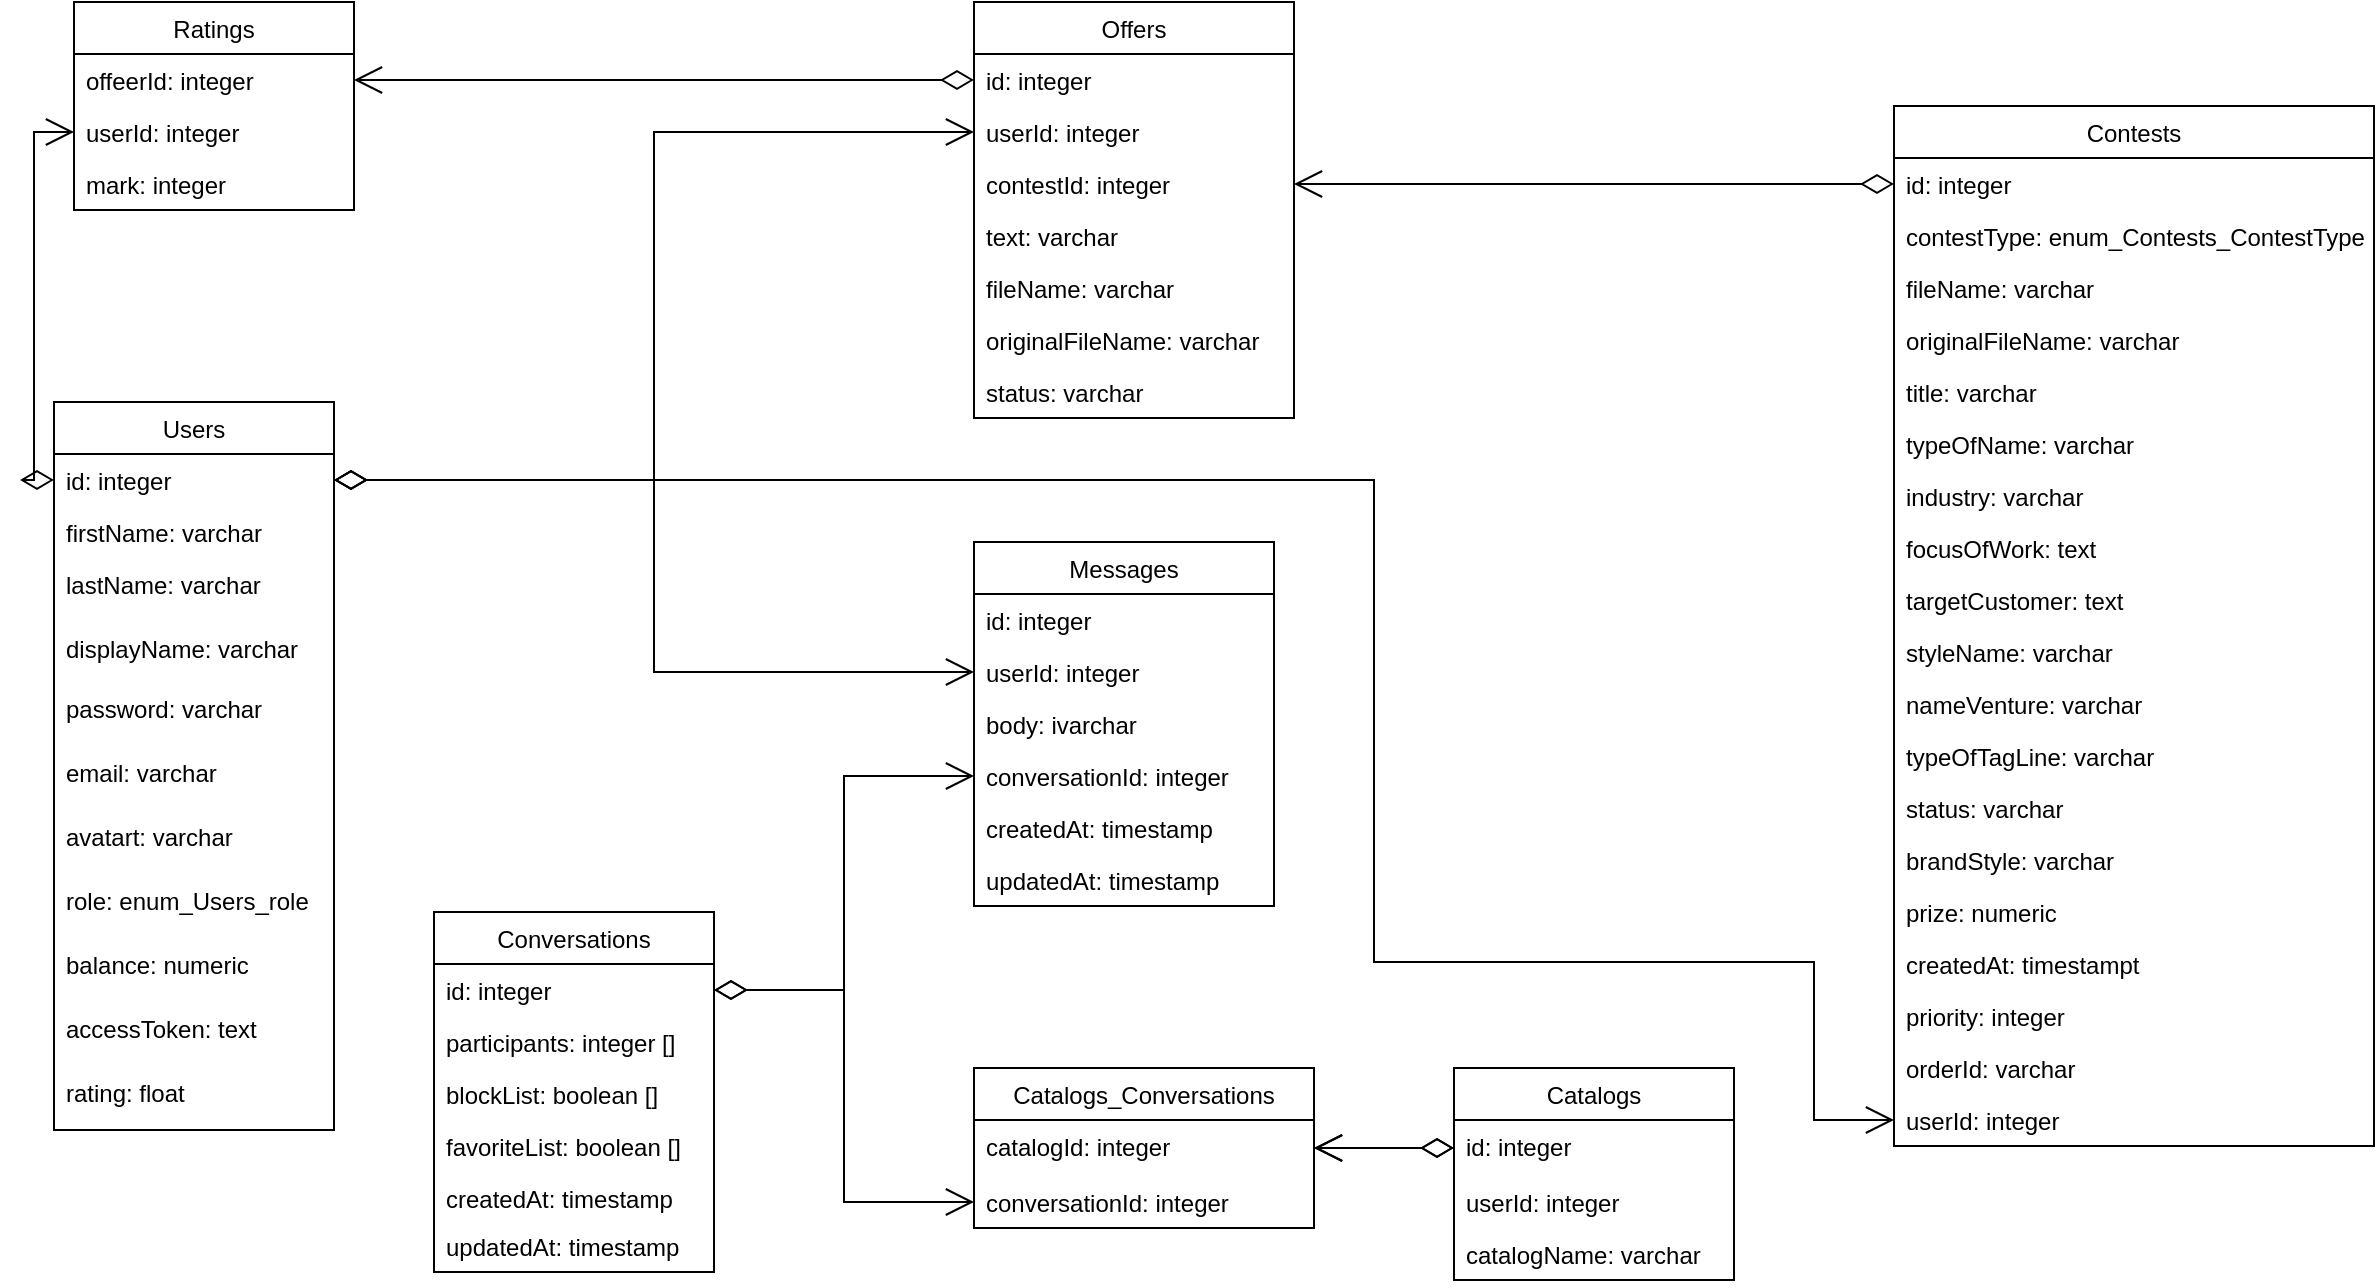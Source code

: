 <mxfile version="15.4.1" type="device"><diagram id="WDV9yrQDfXDkchj3plU-" name="Page-1"><mxGraphModel dx="1146" dy="722" grid="1" gridSize="10" guides="1" tooltips="1" connect="1" arrows="1" fold="1" page="1" pageScale="1" pageWidth="827" pageHeight="1169" math="0" shadow="0"><root><mxCell id="0"/><mxCell id="1" parent="0"/><mxCell id="TUHTA5lcSLK-DvAYN4yp-1" value="Users" style="swimlane;fontStyle=0;childLayout=stackLayout;horizontal=1;startSize=26;fillColor=none;horizontalStack=0;resizeParent=1;resizeParentMax=0;resizeLast=0;collapsible=1;marginBottom=0;" vertex="1" parent="1"><mxGeometry x="40" y="240" width="140" height="364" as="geometry"/></mxCell><mxCell id="TUHTA5lcSLK-DvAYN4yp-2" value="id: integer" style="text;strokeColor=none;fillColor=none;align=left;verticalAlign=top;spacingLeft=4;spacingRight=4;overflow=hidden;rotatable=0;points=[[0,0.5],[1,0.5]];portConstraint=eastwest;" vertex="1" parent="TUHTA5lcSLK-DvAYN4yp-1"><mxGeometry y="26" width="140" height="26" as="geometry"/></mxCell><mxCell id="TUHTA5lcSLK-DvAYN4yp-3" value="firstName: varchar" style="text;strokeColor=none;fillColor=none;align=left;verticalAlign=top;spacingLeft=4;spacingRight=4;overflow=hidden;rotatable=0;points=[[0,0.5],[1,0.5]];portConstraint=eastwest;" vertex="1" parent="TUHTA5lcSLK-DvAYN4yp-1"><mxGeometry y="52" width="140" height="26" as="geometry"/></mxCell><mxCell id="TUHTA5lcSLK-DvAYN4yp-4" value="lastName: varchar" style="text;strokeColor=none;fillColor=none;align=left;verticalAlign=top;spacingLeft=4;spacingRight=4;overflow=hidden;rotatable=0;points=[[0,0.5],[1,0.5]];portConstraint=eastwest;" vertex="1" parent="TUHTA5lcSLK-DvAYN4yp-1"><mxGeometry y="78" width="140" height="32" as="geometry"/></mxCell><mxCell id="TUHTA5lcSLK-DvAYN4yp-6" value="displayName: varchar" style="text;strokeColor=none;fillColor=none;align=left;verticalAlign=top;spacingLeft=4;spacingRight=4;overflow=hidden;rotatable=0;points=[[0,0.5],[1,0.5]];portConstraint=eastwest;" vertex="1" parent="TUHTA5lcSLK-DvAYN4yp-1"><mxGeometry y="110" width="140" height="30" as="geometry"/></mxCell><mxCell id="TUHTA5lcSLK-DvAYN4yp-5" value="password: varchar" style="text;strokeColor=none;fillColor=none;align=left;verticalAlign=top;spacingLeft=4;spacingRight=4;overflow=hidden;rotatable=0;points=[[0,0.5],[1,0.5]];portConstraint=eastwest;" vertex="1" parent="TUHTA5lcSLK-DvAYN4yp-1"><mxGeometry y="140" width="140" height="32" as="geometry"/></mxCell><mxCell id="TUHTA5lcSLK-DvAYN4yp-7" value="email: varchar" style="text;strokeColor=none;fillColor=none;align=left;verticalAlign=top;spacingLeft=4;spacingRight=4;overflow=hidden;rotatable=0;points=[[0,0.5],[1,0.5]];portConstraint=eastwest;" vertex="1" parent="TUHTA5lcSLK-DvAYN4yp-1"><mxGeometry y="172" width="140" height="32" as="geometry"/></mxCell><mxCell id="TUHTA5lcSLK-DvAYN4yp-8" value="avatart: varchar" style="text;strokeColor=none;fillColor=none;align=left;verticalAlign=top;spacingLeft=4;spacingRight=4;overflow=hidden;rotatable=0;points=[[0,0.5],[1,0.5]];portConstraint=eastwest;" vertex="1" parent="TUHTA5lcSLK-DvAYN4yp-1"><mxGeometry y="204" width="140" height="32" as="geometry"/></mxCell><mxCell id="TUHTA5lcSLK-DvAYN4yp-9" value="role: enum_Users_role" style="text;strokeColor=none;fillColor=none;align=left;verticalAlign=top;spacingLeft=4;spacingRight=4;overflow=hidden;rotatable=0;points=[[0,0.5],[1,0.5]];portConstraint=eastwest;" vertex="1" parent="TUHTA5lcSLK-DvAYN4yp-1"><mxGeometry y="236" width="140" height="32" as="geometry"/></mxCell><mxCell id="TUHTA5lcSLK-DvAYN4yp-10" value="balance: numeric" style="text;strokeColor=none;fillColor=none;align=left;verticalAlign=top;spacingLeft=4;spacingRight=4;overflow=hidden;rotatable=0;points=[[0,0.5],[1,0.5]];portConstraint=eastwest;" vertex="1" parent="TUHTA5lcSLK-DvAYN4yp-1"><mxGeometry y="268" width="140" height="32" as="geometry"/></mxCell><mxCell id="TUHTA5lcSLK-DvAYN4yp-11" value="accessToken: text" style="text;strokeColor=none;fillColor=none;align=left;verticalAlign=top;spacingLeft=4;spacingRight=4;overflow=hidden;rotatable=0;points=[[0,0.5],[1,0.5]];portConstraint=eastwest;" vertex="1" parent="TUHTA5lcSLK-DvAYN4yp-1"><mxGeometry y="300" width="140" height="32" as="geometry"/></mxCell><mxCell id="TUHTA5lcSLK-DvAYN4yp-12" value="rating: float" style="text;strokeColor=none;fillColor=none;align=left;verticalAlign=top;spacingLeft=4;spacingRight=4;overflow=hidden;rotatable=0;points=[[0,0.5],[1,0.5]];portConstraint=eastwest;" vertex="1" parent="TUHTA5lcSLK-DvAYN4yp-1"><mxGeometry y="332" width="140" height="32" as="geometry"/></mxCell><mxCell id="TUHTA5lcSLK-DvAYN4yp-27" value="Contests" style="swimlane;fontStyle=0;childLayout=stackLayout;horizontal=1;startSize=26;fillColor=none;horizontalStack=0;resizeParent=1;resizeParentMax=0;resizeLast=0;collapsible=1;marginBottom=0;" vertex="1" parent="1"><mxGeometry x="960" y="92" width="240" height="520" as="geometry"/></mxCell><mxCell id="TUHTA5lcSLK-DvAYN4yp-28" value="id: integer" style="text;strokeColor=none;fillColor=none;align=left;verticalAlign=top;spacingLeft=4;spacingRight=4;overflow=hidden;rotatable=0;points=[[0,0.5],[1,0.5]];portConstraint=eastwest;" vertex="1" parent="TUHTA5lcSLK-DvAYN4yp-27"><mxGeometry y="26" width="240" height="26" as="geometry"/></mxCell><mxCell id="TUHTA5lcSLK-DvAYN4yp-29" value="contestType: enum_Contests_ContestType" style="text;strokeColor=none;fillColor=none;align=left;verticalAlign=top;spacingLeft=4;spacingRight=4;overflow=hidden;rotatable=0;points=[[0,0.5],[1,0.5]];portConstraint=eastwest;" vertex="1" parent="TUHTA5lcSLK-DvAYN4yp-27"><mxGeometry y="52" width="240" height="26" as="geometry"/></mxCell><mxCell id="TUHTA5lcSLK-DvAYN4yp-30" value="fileName: varchar" style="text;strokeColor=none;fillColor=none;align=left;verticalAlign=top;spacingLeft=4;spacingRight=4;overflow=hidden;rotatable=0;points=[[0,0.5],[1,0.5]];portConstraint=eastwest;" vertex="1" parent="TUHTA5lcSLK-DvAYN4yp-27"><mxGeometry y="78" width="240" height="26" as="geometry"/></mxCell><mxCell id="TUHTA5lcSLK-DvAYN4yp-31" value="originalFileName: varchar" style="text;strokeColor=none;fillColor=none;align=left;verticalAlign=top;spacingLeft=4;spacingRight=4;overflow=hidden;rotatable=0;points=[[0,0.5],[1,0.5]];portConstraint=eastwest;" vertex="1" parent="TUHTA5lcSLK-DvAYN4yp-27"><mxGeometry y="104" width="240" height="26" as="geometry"/></mxCell><mxCell id="TUHTA5lcSLK-DvAYN4yp-32" value="title: varchar" style="text;strokeColor=none;fillColor=none;align=left;verticalAlign=top;spacingLeft=4;spacingRight=4;overflow=hidden;rotatable=0;points=[[0,0.5],[1,0.5]];portConstraint=eastwest;" vertex="1" parent="TUHTA5lcSLK-DvAYN4yp-27"><mxGeometry y="130" width="240" height="26" as="geometry"/></mxCell><mxCell id="TUHTA5lcSLK-DvAYN4yp-33" value="typeOfName: varchar" style="text;strokeColor=none;fillColor=none;align=left;verticalAlign=top;spacingLeft=4;spacingRight=4;overflow=hidden;rotatable=0;points=[[0,0.5],[1,0.5]];portConstraint=eastwest;" vertex="1" parent="TUHTA5lcSLK-DvAYN4yp-27"><mxGeometry y="156" width="240" height="26" as="geometry"/></mxCell><mxCell id="TUHTA5lcSLK-DvAYN4yp-34" value="industry: varchar" style="text;strokeColor=none;fillColor=none;align=left;verticalAlign=top;spacingLeft=4;spacingRight=4;overflow=hidden;rotatable=0;points=[[0,0.5],[1,0.5]];portConstraint=eastwest;" vertex="1" parent="TUHTA5lcSLK-DvAYN4yp-27"><mxGeometry y="182" width="240" height="26" as="geometry"/></mxCell><mxCell id="TUHTA5lcSLK-DvAYN4yp-35" value="focusOfWork: text" style="text;strokeColor=none;fillColor=none;align=left;verticalAlign=top;spacingLeft=4;spacingRight=4;overflow=hidden;rotatable=0;points=[[0,0.5],[1,0.5]];portConstraint=eastwest;" vertex="1" parent="TUHTA5lcSLK-DvAYN4yp-27"><mxGeometry y="208" width="240" height="26" as="geometry"/></mxCell><mxCell id="TUHTA5lcSLK-DvAYN4yp-36" value="targetCustomer: text" style="text;strokeColor=none;fillColor=none;align=left;verticalAlign=top;spacingLeft=4;spacingRight=4;overflow=hidden;rotatable=0;points=[[0,0.5],[1,0.5]];portConstraint=eastwest;" vertex="1" parent="TUHTA5lcSLK-DvAYN4yp-27"><mxGeometry y="234" width="240" height="26" as="geometry"/></mxCell><mxCell id="TUHTA5lcSLK-DvAYN4yp-37" value="styleName: varchar" style="text;strokeColor=none;fillColor=none;align=left;verticalAlign=top;spacingLeft=4;spacingRight=4;overflow=hidden;rotatable=0;points=[[0,0.5],[1,0.5]];portConstraint=eastwest;" vertex="1" parent="TUHTA5lcSLK-DvAYN4yp-27"><mxGeometry y="260" width="240" height="26" as="geometry"/></mxCell><mxCell id="TUHTA5lcSLK-DvAYN4yp-38" value="nameVenture: varchar" style="text;strokeColor=none;fillColor=none;align=left;verticalAlign=top;spacingLeft=4;spacingRight=4;overflow=hidden;rotatable=0;points=[[0,0.5],[1,0.5]];portConstraint=eastwest;" vertex="1" parent="TUHTA5lcSLK-DvAYN4yp-27"><mxGeometry y="286" width="240" height="26" as="geometry"/></mxCell><mxCell id="TUHTA5lcSLK-DvAYN4yp-39" value="typeOfTagLine: varchar" style="text;strokeColor=none;fillColor=none;align=left;verticalAlign=top;spacingLeft=4;spacingRight=4;overflow=hidden;rotatable=0;points=[[0,0.5],[1,0.5]];portConstraint=eastwest;" vertex="1" parent="TUHTA5lcSLK-DvAYN4yp-27"><mxGeometry y="312" width="240" height="26" as="geometry"/></mxCell><mxCell id="TUHTA5lcSLK-DvAYN4yp-40" value="status: varchar" style="text;strokeColor=none;fillColor=none;align=left;verticalAlign=top;spacingLeft=4;spacingRight=4;overflow=hidden;rotatable=0;points=[[0,0.5],[1,0.5]];portConstraint=eastwest;" vertex="1" parent="TUHTA5lcSLK-DvAYN4yp-27"><mxGeometry y="338" width="240" height="26" as="geometry"/></mxCell><mxCell id="TUHTA5lcSLK-DvAYN4yp-41" value="brandStyle: varchar" style="text;strokeColor=none;fillColor=none;align=left;verticalAlign=top;spacingLeft=4;spacingRight=4;overflow=hidden;rotatable=0;points=[[0,0.5],[1,0.5]];portConstraint=eastwest;" vertex="1" parent="TUHTA5lcSLK-DvAYN4yp-27"><mxGeometry y="364" width="240" height="26" as="geometry"/></mxCell><mxCell id="TUHTA5lcSLK-DvAYN4yp-42" value="prize: numeric" style="text;strokeColor=none;fillColor=none;align=left;verticalAlign=top;spacingLeft=4;spacingRight=4;overflow=hidden;rotatable=0;points=[[0,0.5],[1,0.5]];portConstraint=eastwest;" vertex="1" parent="TUHTA5lcSLK-DvAYN4yp-27"><mxGeometry y="390" width="240" height="26" as="geometry"/></mxCell><mxCell id="TUHTA5lcSLK-DvAYN4yp-43" value="createdAt: timestampt" style="text;strokeColor=none;fillColor=none;align=left;verticalAlign=top;spacingLeft=4;spacingRight=4;overflow=hidden;rotatable=0;points=[[0,0.5],[1,0.5]];portConstraint=eastwest;" vertex="1" parent="TUHTA5lcSLK-DvAYN4yp-27"><mxGeometry y="416" width="240" height="26" as="geometry"/></mxCell><mxCell id="TUHTA5lcSLK-DvAYN4yp-44" value="priority: integer" style="text;strokeColor=none;fillColor=none;align=left;verticalAlign=top;spacingLeft=4;spacingRight=4;overflow=hidden;rotatable=0;points=[[0,0.5],[1,0.5]];portConstraint=eastwest;" vertex="1" parent="TUHTA5lcSLK-DvAYN4yp-27"><mxGeometry y="442" width="240" height="26" as="geometry"/></mxCell><mxCell id="TUHTA5lcSLK-DvAYN4yp-45" value="orderId: varchar" style="text;strokeColor=none;fillColor=none;align=left;verticalAlign=top;spacingLeft=4;spacingRight=4;overflow=hidden;rotatable=0;points=[[0,0.5],[1,0.5]];portConstraint=eastwest;" vertex="1" parent="TUHTA5lcSLK-DvAYN4yp-27"><mxGeometry y="468" width="240" height="26" as="geometry"/></mxCell><mxCell id="TUHTA5lcSLK-DvAYN4yp-46" value="userId: integer" style="text;strokeColor=none;fillColor=none;align=left;verticalAlign=top;spacingLeft=4;spacingRight=4;overflow=hidden;rotatable=0;points=[[0,0.5],[1,0.5]];portConstraint=eastwest;" vertex="1" parent="TUHTA5lcSLK-DvAYN4yp-27"><mxGeometry y="494" width="240" height="26" as="geometry"/></mxCell><mxCell id="TUHTA5lcSLK-DvAYN4yp-51" value="Ratings" style="swimlane;fontStyle=0;childLayout=stackLayout;horizontal=1;startSize=26;fillColor=none;horizontalStack=0;resizeParent=1;resizeParentMax=0;resizeLast=0;collapsible=1;marginBottom=0;" vertex="1" parent="1"><mxGeometry x="50" y="40" width="140" height="104" as="geometry"/></mxCell><mxCell id="TUHTA5lcSLK-DvAYN4yp-52" value="offeerId: integer" style="text;strokeColor=none;fillColor=none;align=left;verticalAlign=top;spacingLeft=4;spacingRight=4;overflow=hidden;rotatable=0;points=[[0,0.5],[1,0.5]];portConstraint=eastwest;" vertex="1" parent="TUHTA5lcSLK-DvAYN4yp-51"><mxGeometry y="26" width="140" height="26" as="geometry"/></mxCell><mxCell id="TUHTA5lcSLK-DvAYN4yp-53" value="userId: integer" style="text;strokeColor=none;fillColor=none;align=left;verticalAlign=top;spacingLeft=4;spacingRight=4;overflow=hidden;rotatable=0;points=[[0,0.5],[1,0.5]];portConstraint=eastwest;" vertex="1" parent="TUHTA5lcSLK-DvAYN4yp-51"><mxGeometry y="52" width="140" height="26" as="geometry"/></mxCell><mxCell id="TUHTA5lcSLK-DvAYN4yp-54" value="mark: integer" style="text;strokeColor=none;fillColor=none;align=left;verticalAlign=top;spacingLeft=4;spacingRight=4;overflow=hidden;rotatable=0;points=[[0,0.5],[1,0.5]];portConstraint=eastwest;" vertex="1" parent="TUHTA5lcSLK-DvAYN4yp-51"><mxGeometry y="78" width="140" height="26" as="geometry"/></mxCell><mxCell id="TUHTA5lcSLK-DvAYN4yp-58" value="" style="endArrow=open;html=1;endSize=12;startArrow=diamondThin;startSize=14;startFill=0;edgeStyle=orthogonalEdgeStyle;rounded=0;exitX=0;exitY=0.5;exitDx=0;exitDy=0;" edge="1" parent="1" source="TUHTA5lcSLK-DvAYN4yp-2" target="TUHTA5lcSLK-DvAYN4yp-53"><mxGeometry relative="1" as="geometry"><mxPoint x="240" y="130" as="sourcePoint"/><mxPoint x="400" y="130" as="targetPoint"/></mxGeometry></mxCell><mxCell id="TUHTA5lcSLK-DvAYN4yp-62" value="Offers" style="swimlane;fontStyle=0;childLayout=stackLayout;horizontal=1;startSize=26;fillColor=none;horizontalStack=0;resizeParent=1;resizeParentMax=0;resizeLast=0;collapsible=1;marginBottom=0;" vertex="1" parent="1"><mxGeometry x="500" y="40" width="160" height="208" as="geometry"/></mxCell><mxCell id="TUHTA5lcSLK-DvAYN4yp-63" value="id: integer" style="text;strokeColor=none;fillColor=none;align=left;verticalAlign=top;spacingLeft=4;spacingRight=4;overflow=hidden;rotatable=0;points=[[0,0.5],[1,0.5]];portConstraint=eastwest;" vertex="1" parent="TUHTA5lcSLK-DvAYN4yp-62"><mxGeometry y="26" width="160" height="26" as="geometry"/></mxCell><mxCell id="TUHTA5lcSLK-DvAYN4yp-64" value="userId: integer" style="text;strokeColor=none;fillColor=none;align=left;verticalAlign=top;spacingLeft=4;spacingRight=4;overflow=hidden;rotatable=0;points=[[0,0.5],[1,0.5]];portConstraint=eastwest;" vertex="1" parent="TUHTA5lcSLK-DvAYN4yp-62"><mxGeometry y="52" width="160" height="26" as="geometry"/></mxCell><mxCell id="TUHTA5lcSLK-DvAYN4yp-65" value="contestId: integer" style="text;strokeColor=none;fillColor=none;align=left;verticalAlign=top;spacingLeft=4;spacingRight=4;overflow=hidden;rotatable=0;points=[[0,0.5],[1,0.5]];portConstraint=eastwest;" vertex="1" parent="TUHTA5lcSLK-DvAYN4yp-62"><mxGeometry y="78" width="160" height="26" as="geometry"/></mxCell><mxCell id="TUHTA5lcSLK-DvAYN4yp-66" value="text: varchar" style="text;strokeColor=none;fillColor=none;align=left;verticalAlign=top;spacingLeft=4;spacingRight=4;overflow=hidden;rotatable=0;points=[[0,0.5],[1,0.5]];portConstraint=eastwest;" vertex="1" parent="TUHTA5lcSLK-DvAYN4yp-62"><mxGeometry y="104" width="160" height="26" as="geometry"/></mxCell><mxCell id="TUHTA5lcSLK-DvAYN4yp-79" value="fileName: varchar" style="text;strokeColor=none;fillColor=none;align=left;verticalAlign=top;spacingLeft=4;spacingRight=4;overflow=hidden;rotatable=0;points=[[0,0.5],[1,0.5]];portConstraint=eastwest;" vertex="1" parent="TUHTA5lcSLK-DvAYN4yp-62"><mxGeometry y="130" width="160" height="26" as="geometry"/></mxCell><mxCell id="TUHTA5lcSLK-DvAYN4yp-80" value="originalFileName: varchar" style="text;strokeColor=none;fillColor=none;align=left;verticalAlign=top;spacingLeft=4;spacingRight=4;overflow=hidden;rotatable=0;points=[[0,0.5],[1,0.5]];portConstraint=eastwest;" vertex="1" parent="TUHTA5lcSLK-DvAYN4yp-62"><mxGeometry y="156" width="160" height="26" as="geometry"/></mxCell><mxCell id="TUHTA5lcSLK-DvAYN4yp-81" value="status: varchar" style="text;strokeColor=none;fillColor=none;align=left;verticalAlign=top;spacingLeft=4;spacingRight=4;overflow=hidden;rotatable=0;points=[[0,0.5],[1,0.5]];portConstraint=eastwest;" vertex="1" parent="TUHTA5lcSLK-DvAYN4yp-62"><mxGeometry y="182" width="160" height="26" as="geometry"/></mxCell><mxCell id="TUHTA5lcSLK-DvAYN4yp-82" value="" style="endArrow=open;html=1;endSize=12;startArrow=diamondThin;startSize=14;startFill=0;edgeStyle=orthogonalEdgeStyle;rounded=0;" edge="1" parent="1" source="TUHTA5lcSLK-DvAYN4yp-2" target="TUHTA5lcSLK-DvAYN4yp-64"><mxGeometry relative="1" as="geometry"><mxPoint x="20" y="290" as="sourcePoint"/><mxPoint x="170" y="290" as="targetPoint"/></mxGeometry></mxCell><mxCell id="TUHTA5lcSLK-DvAYN4yp-85" value="" style="endArrow=open;html=1;endSize=12;startArrow=diamondThin;startSize=14;startFill=0;edgeStyle=orthogonalEdgeStyle;rounded=0;" edge="1" parent="1" source="TUHTA5lcSLK-DvAYN4yp-63" target="TUHTA5lcSLK-DvAYN4yp-52"><mxGeometry relative="1" as="geometry"><mxPoint x="30" y="350" as="sourcePoint"/><mxPoint x="190" y="350" as="targetPoint"/></mxGeometry></mxCell><mxCell id="TUHTA5lcSLK-DvAYN4yp-87" value="" style="endArrow=open;html=1;endSize=12;startArrow=diamondThin;startSize=14;startFill=0;edgeStyle=orthogonalEdgeStyle;rounded=0;" edge="1" parent="1" source="TUHTA5lcSLK-DvAYN4yp-28" target="TUHTA5lcSLK-DvAYN4yp-65"><mxGeometry relative="1" as="geometry"><mxPoint x="30" y="380" as="sourcePoint"/><mxPoint x="190" y="380" as="targetPoint"/></mxGeometry></mxCell><mxCell id="TUHTA5lcSLK-DvAYN4yp-88" value="" style="endArrow=open;html=1;endSize=12;startArrow=diamondThin;startSize=14;startFill=0;edgeStyle=orthogonalEdgeStyle;rounded=0;" edge="1" parent="1" source="TUHTA5lcSLK-DvAYN4yp-116" target="TUHTA5lcSLK-DvAYN4yp-119"><mxGeometry relative="1" as="geometry"><mxPoint x="550" y="770" as="sourcePoint"/><mxPoint x="710" y="770" as="targetPoint"/></mxGeometry></mxCell><mxCell id="TUHTA5lcSLK-DvAYN4yp-89" value="" style="endArrow=open;html=1;endSize=12;startArrow=diamondThin;startSize=14;startFill=0;edgeStyle=orthogonalEdgeStyle;rounded=0;" edge="1" parent="1" source="TUHTA5lcSLK-DvAYN4yp-2" target="TUHTA5lcSLK-DvAYN4yp-92"><mxGeometry relative="1" as="geometry"><mxPoint x="220" y="370" as="sourcePoint"/><mxPoint x="380" y="370" as="targetPoint"/></mxGeometry></mxCell><mxCell id="TUHTA5lcSLK-DvAYN4yp-90" value="Messages" style="swimlane;fontStyle=0;childLayout=stackLayout;horizontal=1;startSize=26;fillColor=none;horizontalStack=0;resizeParent=1;resizeParentMax=0;resizeLast=0;collapsible=1;marginBottom=0;" vertex="1" parent="1"><mxGeometry x="500" y="310" width="150" height="182" as="geometry"/></mxCell><mxCell id="TUHTA5lcSLK-DvAYN4yp-91" value="id: integer" style="text;strokeColor=none;fillColor=none;align=left;verticalAlign=top;spacingLeft=4;spacingRight=4;overflow=hidden;rotatable=0;points=[[0,0.5],[1,0.5]];portConstraint=eastwest;" vertex="1" parent="TUHTA5lcSLK-DvAYN4yp-90"><mxGeometry y="26" width="150" height="26" as="geometry"/></mxCell><mxCell id="TUHTA5lcSLK-DvAYN4yp-92" value="userId: integer" style="text;strokeColor=none;fillColor=none;align=left;verticalAlign=top;spacingLeft=4;spacingRight=4;overflow=hidden;rotatable=0;points=[[0,0.5],[1,0.5]];portConstraint=eastwest;" vertex="1" parent="TUHTA5lcSLK-DvAYN4yp-90"><mxGeometry y="52" width="150" height="26" as="geometry"/></mxCell><mxCell id="TUHTA5lcSLK-DvAYN4yp-93" value="body: ivarchar" style="text;strokeColor=none;fillColor=none;align=left;verticalAlign=top;spacingLeft=4;spacingRight=4;overflow=hidden;rotatable=0;points=[[0,0.5],[1,0.5]];portConstraint=eastwest;" vertex="1" parent="TUHTA5lcSLK-DvAYN4yp-90"><mxGeometry y="78" width="150" height="26" as="geometry"/></mxCell><mxCell id="TUHTA5lcSLK-DvAYN4yp-94" value="conversationId: integer" style="text;strokeColor=none;fillColor=none;align=left;verticalAlign=top;spacingLeft=4;spacingRight=4;overflow=hidden;rotatable=0;points=[[0,0.5],[1,0.5]];portConstraint=eastwest;" vertex="1" parent="TUHTA5lcSLK-DvAYN4yp-90"><mxGeometry y="104" width="150" height="26" as="geometry"/></mxCell><mxCell id="TUHTA5lcSLK-DvAYN4yp-95" value="createdAt: timestamp&#10;" style="text;strokeColor=none;fillColor=none;align=left;verticalAlign=top;spacingLeft=4;spacingRight=4;overflow=hidden;rotatable=0;points=[[0,0.5],[1,0.5]];portConstraint=eastwest;" vertex="1" parent="TUHTA5lcSLK-DvAYN4yp-90"><mxGeometry y="130" width="150" height="26" as="geometry"/></mxCell><mxCell id="TUHTA5lcSLK-DvAYN4yp-96" value="updatedAt: timestamp&#10;" style="text;strokeColor=none;fillColor=none;align=left;verticalAlign=top;spacingLeft=4;spacingRight=4;overflow=hidden;rotatable=0;points=[[0,0.5],[1,0.5]];portConstraint=eastwest;" vertex="1" parent="TUHTA5lcSLK-DvAYN4yp-90"><mxGeometry y="156" width="150" height="26" as="geometry"/></mxCell><mxCell id="TUHTA5lcSLK-DvAYN4yp-101" value="Conversations" style="swimlane;fontStyle=0;childLayout=stackLayout;horizontal=1;startSize=26;fillColor=none;horizontalStack=0;resizeParent=1;resizeParentMax=0;resizeLast=0;collapsible=1;marginBottom=0;" vertex="1" parent="1"><mxGeometry x="230" y="495" width="140" height="180" as="geometry"/></mxCell><mxCell id="TUHTA5lcSLK-DvAYN4yp-102" value="id: integer" style="text;strokeColor=none;fillColor=none;align=left;verticalAlign=top;spacingLeft=4;spacingRight=4;overflow=hidden;rotatable=0;points=[[0,0.5],[1,0.5]];portConstraint=eastwest;" vertex="1" parent="TUHTA5lcSLK-DvAYN4yp-101"><mxGeometry y="26" width="140" height="26" as="geometry"/></mxCell><mxCell id="TUHTA5lcSLK-DvAYN4yp-103" value="participants: integer []" style="text;strokeColor=none;fillColor=none;align=left;verticalAlign=top;spacingLeft=4;spacingRight=4;overflow=hidden;rotatable=0;points=[[0,0.5],[1,0.5]];portConstraint=eastwest;" vertex="1" parent="TUHTA5lcSLK-DvAYN4yp-101"><mxGeometry y="52" width="140" height="26" as="geometry"/></mxCell><mxCell id="TUHTA5lcSLK-DvAYN4yp-105" value="blockList: boolean []" style="text;strokeColor=none;fillColor=none;align=left;verticalAlign=top;spacingLeft=4;spacingRight=4;overflow=hidden;rotatable=0;points=[[0,0.5],[1,0.5]];portConstraint=eastwest;" vertex="1" parent="TUHTA5lcSLK-DvAYN4yp-101"><mxGeometry y="78" width="140" height="26" as="geometry"/></mxCell><mxCell id="TUHTA5lcSLK-DvAYN4yp-106" value="favoriteList: boolean []" style="text;strokeColor=none;fillColor=none;align=left;verticalAlign=top;spacingLeft=4;spacingRight=4;overflow=hidden;rotatable=0;points=[[0,0.5],[1,0.5]];portConstraint=eastwest;" vertex="1" parent="TUHTA5lcSLK-DvAYN4yp-101"><mxGeometry y="104" width="140" height="26" as="geometry"/></mxCell><mxCell id="TUHTA5lcSLK-DvAYN4yp-107" value="createdAt: timestamp&#10;" style="text;strokeColor=none;fillColor=none;align=left;verticalAlign=top;spacingLeft=4;spacingRight=4;overflow=hidden;rotatable=0;points=[[0,0.5],[1,0.5]];portConstraint=eastwest;" vertex="1" parent="TUHTA5lcSLK-DvAYN4yp-101"><mxGeometry y="130" width="140" height="24" as="geometry"/></mxCell><mxCell id="TUHTA5lcSLK-DvAYN4yp-108" value="updatedAt: timestamp&#10;" style="text;strokeColor=none;fillColor=none;align=left;verticalAlign=top;spacingLeft=4;spacingRight=4;overflow=hidden;rotatable=0;points=[[0,0.5],[1,0.5]];portConstraint=eastwest;" vertex="1" parent="TUHTA5lcSLK-DvAYN4yp-101"><mxGeometry y="154" width="140" height="26" as="geometry"/></mxCell><mxCell id="TUHTA5lcSLK-DvAYN4yp-109" value="" style="endArrow=open;html=1;endSize=12;startArrow=diamondThin;startSize=14;startFill=0;edgeStyle=orthogonalEdgeStyle;rounded=0;" edge="1" parent="1" source="TUHTA5lcSLK-DvAYN4yp-102" target="TUHTA5lcSLK-DvAYN4yp-94"><mxGeometry relative="1" as="geometry"><mxPoint x="530" y="660" as="sourcePoint"/><mxPoint x="690" y="660" as="targetPoint"/></mxGeometry></mxCell><mxCell id="TUHTA5lcSLK-DvAYN4yp-111" value="" style="endArrow=open;html=1;endSize=12;startArrow=diamondThin;startSize=14;startFill=0;edgeStyle=orthogonalEdgeStyle;rounded=0;" edge="1" parent="1" source="TUHTA5lcSLK-DvAYN4yp-102" target="TUHTA5lcSLK-DvAYN4yp-124"><mxGeometry relative="1" as="geometry"><mxPoint x="530" y="730" as="sourcePoint"/><mxPoint x="690" y="730" as="targetPoint"/></mxGeometry></mxCell><mxCell id="TUHTA5lcSLK-DvAYN4yp-112" value="Catalogs" style="swimlane;fontStyle=0;childLayout=stackLayout;horizontal=1;startSize=26;fillColor=none;horizontalStack=0;resizeParent=1;resizeParentMax=0;resizeLast=0;collapsible=1;marginBottom=0;" vertex="1" parent="1"><mxGeometry x="740" y="573" width="140" height="106" as="geometry"/></mxCell><mxCell id="TUHTA5lcSLK-DvAYN4yp-116" value="id: integer" style="text;strokeColor=none;fillColor=none;align=left;verticalAlign=top;spacingLeft=4;spacingRight=4;overflow=hidden;rotatable=0;points=[[0,0.5],[1,0.5]];portConstraint=eastwest;" vertex="1" parent="TUHTA5lcSLK-DvAYN4yp-112"><mxGeometry y="26" width="140" height="28" as="geometry"/></mxCell><mxCell id="TUHTA5lcSLK-DvAYN4yp-117" value="userId: integer" style="text;strokeColor=none;fillColor=none;align=left;verticalAlign=top;spacingLeft=4;spacingRight=4;overflow=hidden;rotatable=0;points=[[0,0.5],[1,0.5]];portConstraint=eastwest;" vertex="1" parent="TUHTA5lcSLK-DvAYN4yp-112"><mxGeometry y="54" width="140" height="26" as="geometry"/></mxCell><mxCell id="TUHTA5lcSLK-DvAYN4yp-115" value="catalogName: varchar" style="text;strokeColor=none;fillColor=none;align=left;verticalAlign=top;spacingLeft=4;spacingRight=4;overflow=hidden;rotatable=0;points=[[0,0.5],[1,0.5]];portConstraint=eastwest;" vertex="1" parent="TUHTA5lcSLK-DvAYN4yp-112"><mxGeometry y="80" width="140" height="26" as="geometry"/></mxCell><mxCell id="TUHTA5lcSLK-DvAYN4yp-122" value="Catalogs_Conversations" style="swimlane;fontStyle=0;childLayout=stackLayout;horizontal=1;startSize=26;fillColor=none;horizontalStack=0;resizeParent=1;resizeParentMax=0;resizeLast=0;collapsible=1;marginBottom=0;" vertex="1" parent="1"><mxGeometry x="500" y="573" width="170" height="80" as="geometry"/></mxCell><mxCell id="TUHTA5lcSLK-DvAYN4yp-119" value="catalogId: integer" style="text;strokeColor=none;fillColor=none;align=left;verticalAlign=top;spacingLeft=4;spacingRight=4;overflow=hidden;rotatable=0;points=[[0,0.5],[1,0.5]];portConstraint=eastwest;" vertex="1" parent="TUHTA5lcSLK-DvAYN4yp-122"><mxGeometry y="26" width="170" height="28" as="geometry"/></mxCell><mxCell id="TUHTA5lcSLK-DvAYN4yp-124" value="conversationId: integer" style="text;strokeColor=none;fillColor=none;align=left;verticalAlign=top;spacingLeft=4;spacingRight=4;overflow=hidden;rotatable=0;points=[[0,0.5],[1,0.5]];portConstraint=eastwest;" vertex="1" parent="TUHTA5lcSLK-DvAYN4yp-122"><mxGeometry y="54" width="170" height="26" as="geometry"/></mxCell><mxCell id="TUHTA5lcSLK-DvAYN4yp-130" value="" style="endArrow=open;html=1;endSize=12;startArrow=diamondThin;startSize=14;startFill=0;edgeStyle=orthogonalEdgeStyle;rounded=0;" edge="1" parent="1" source="TUHTA5lcSLK-DvAYN4yp-116" target="TUHTA5lcSLK-DvAYN4yp-119"><mxGeometry relative="1" as="geometry"><mxPoint x="740" y="613" as="sourcePoint"/><mxPoint x="650" y="613" as="targetPoint"/><Array as="points"><mxPoint x="700" y="613"/><mxPoint x="700" y="613"/></Array></mxGeometry></mxCell><mxCell id="TUHTA5lcSLK-DvAYN4yp-133" value="" style="endArrow=open;html=1;endSize=12;startArrow=diamondThin;startSize=14;startFill=0;edgeStyle=orthogonalEdgeStyle;rounded=0;" edge="1" parent="1" source="TUHTA5lcSLK-DvAYN4yp-2" target="TUHTA5lcSLK-DvAYN4yp-46"><mxGeometry relative="1" as="geometry"><mxPoint x="120" y="680" as="sourcePoint"/><mxPoint x="270" y="670" as="targetPoint"/><Array as="points"><mxPoint x="700" y="279"/><mxPoint x="700" y="520"/><mxPoint x="920" y="520"/><mxPoint x="920" y="599"/></Array></mxGeometry></mxCell></root></mxGraphModel></diagram></mxfile>